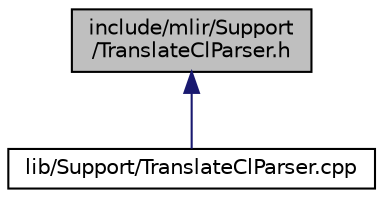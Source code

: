 digraph "include/mlir/Support/TranslateClParser.h"
{
  bgcolor="transparent";
  edge [fontname="Helvetica",fontsize="10",labelfontname="Helvetica",labelfontsize="10"];
  node [fontname="Helvetica",fontsize="10",shape=record];
  Node9 [label="include/mlir/Support\l/TranslateClParser.h",height=0.2,width=0.4,color="black", fillcolor="grey75", style="filled", fontcolor="black"];
  Node9 -> Node10 [dir="back",color="midnightblue",fontsize="10",style="solid",fontname="Helvetica"];
  Node10 [label="lib/Support/TranslateClParser.cpp",height=0.2,width=0.4,color="black",URL="$TranslateClParser_8cpp.html"];
}
